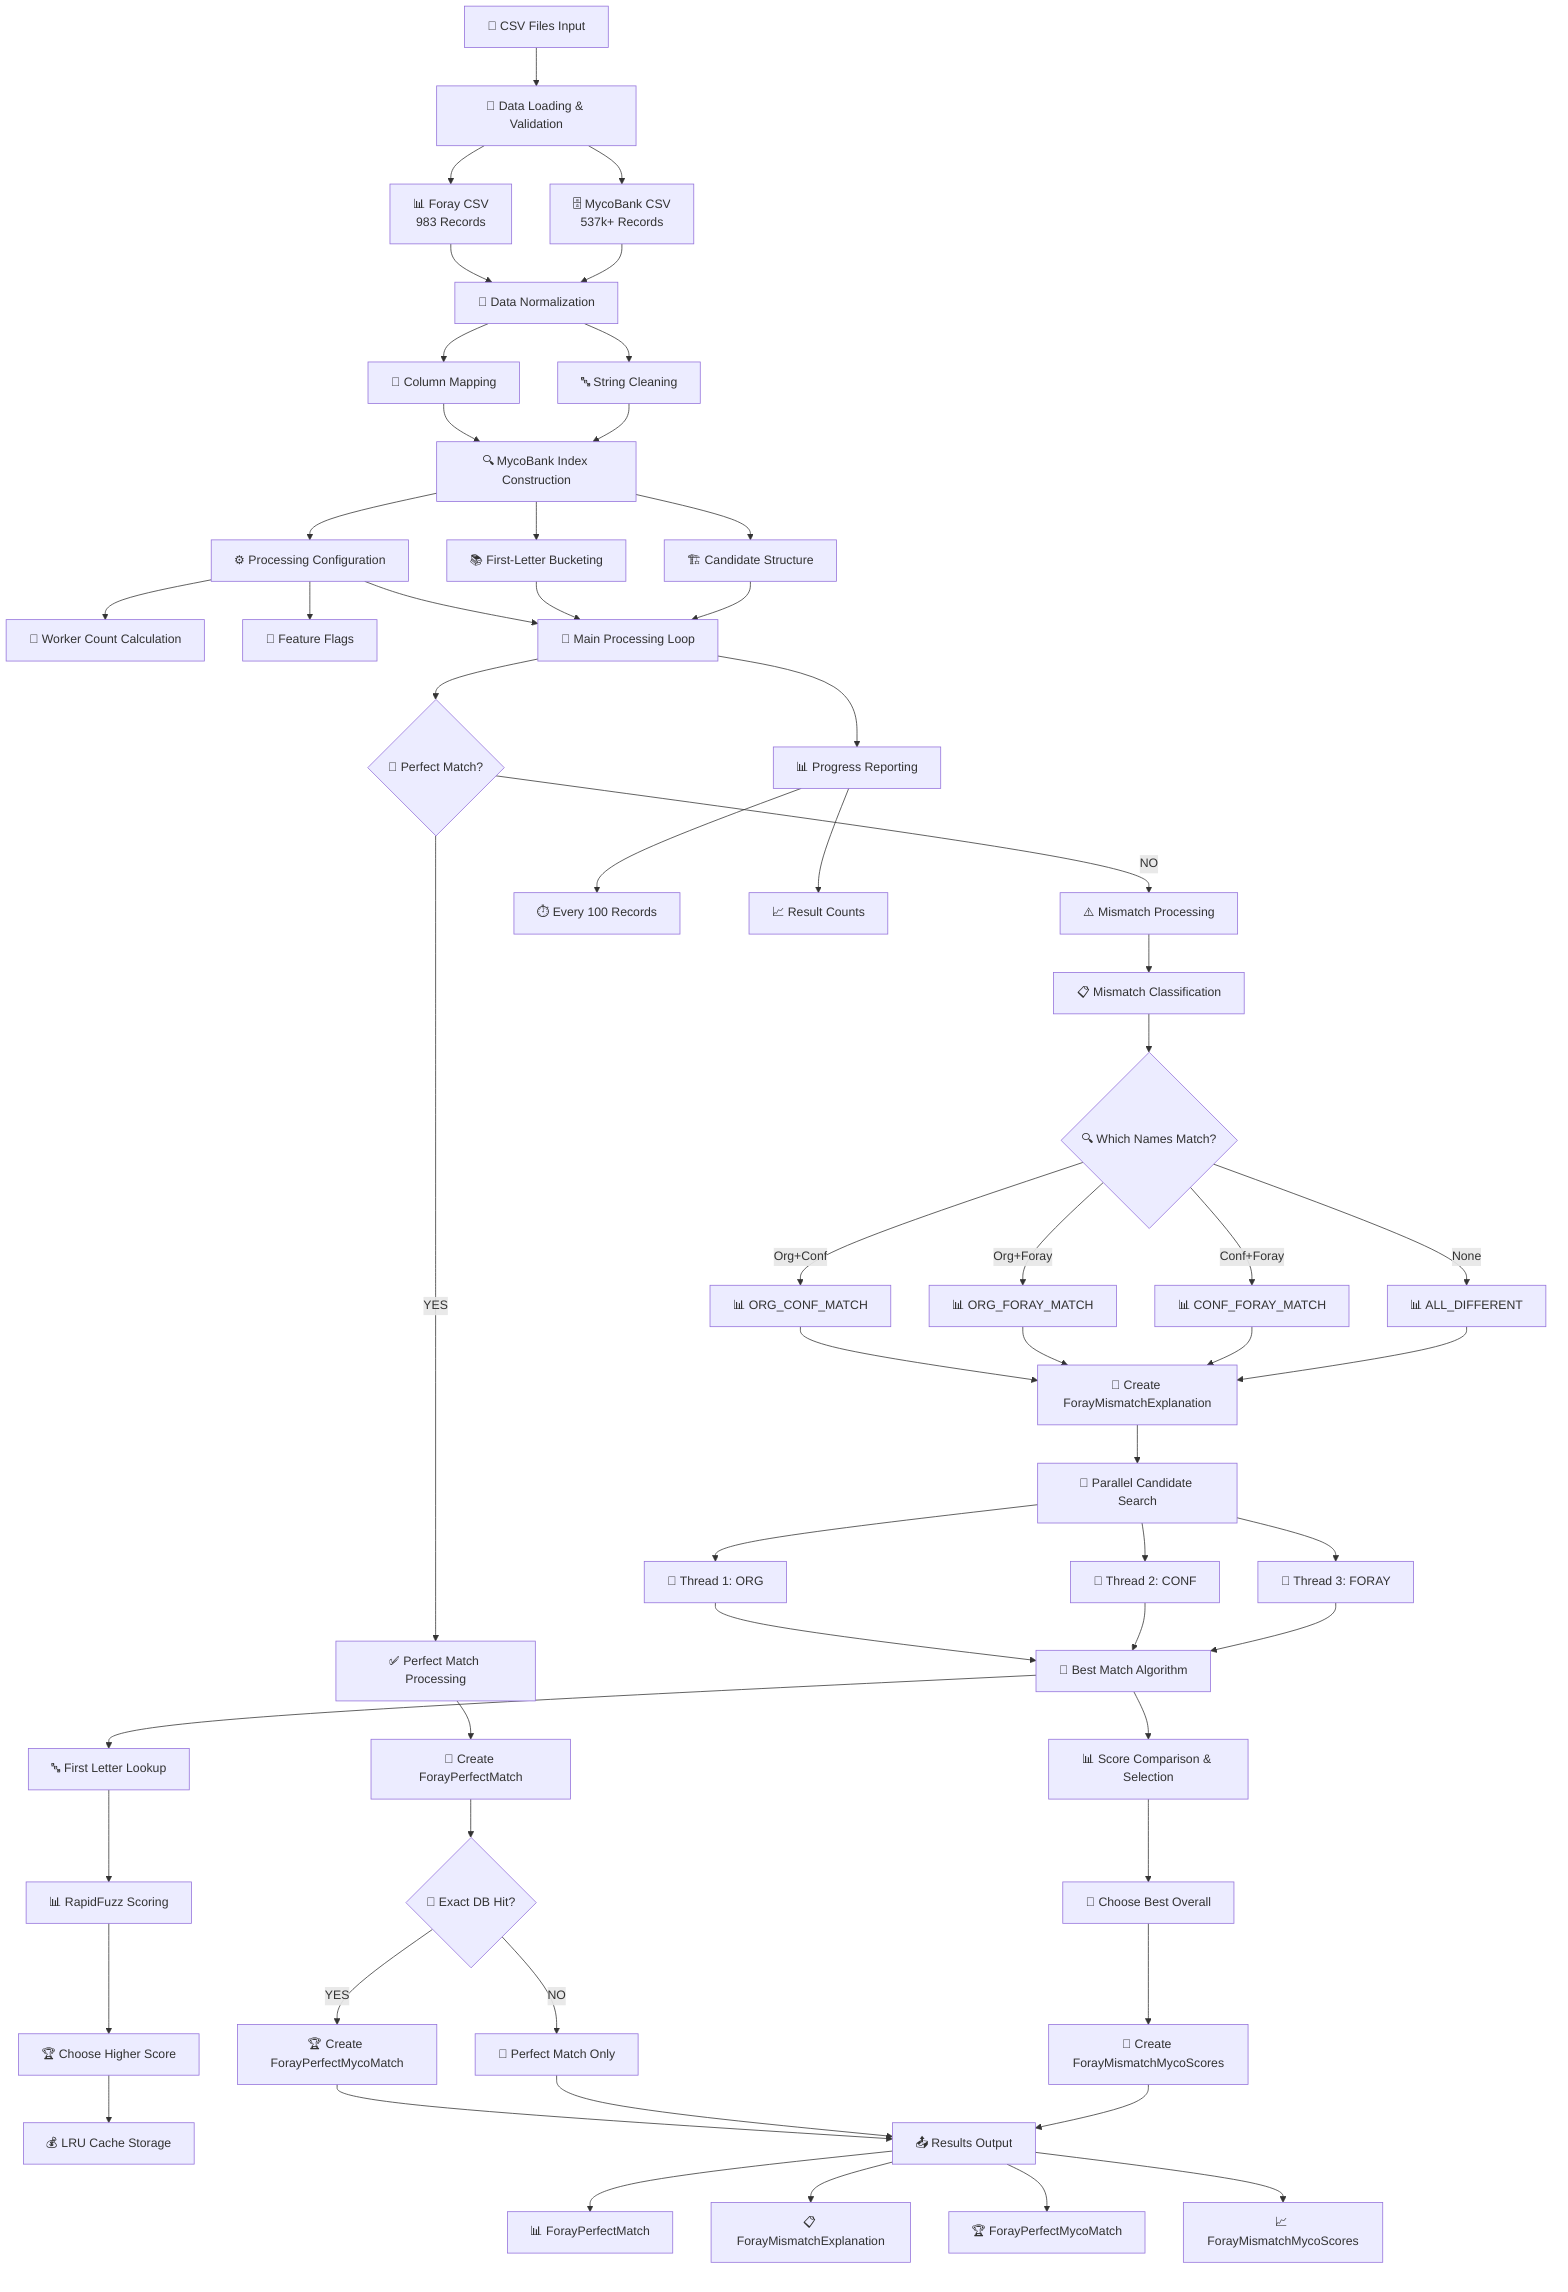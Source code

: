flowchart TD
    %% Input Stage
    A[📁 CSV Files Input] --> B[🔄 Data Loading & Validation]
    B --> B1[📊 Foray CSV<br/>983 Records]
    B --> B2[🗄️ MycoBank CSV<br/>537k+ Records]
    
    %% Data Processing Stage
    B1 --> C[🧹 Data Normalization]
    B2 --> C
    C --> C1[📝 Column Mapping]
    C --> C2[🔤 String Cleaning]
    
    %% Index Building Stage
    C1 --> D[🔍 MycoBank Index Construction]
    C2 --> D
    D --> D1[📚 First-Letter Bucketing]
    D --> D2[🏗️ Candidate Structure]
    
    %% Processing Configuration
    D --> E[⚙️ Processing Configuration]
    E --> E1[🧵 Worker Count Calculation]
    E --> E2[🚩 Feature Flags]
    
    %% Main Processing Loop
    E --> F[🔄 Main Processing Loop]
    D1 --> F
    D2 --> F
    
    %% Record Processing Decision Tree
    F --> G{🎯 Perfect Match?}
    
    %% Perfect Match Path
    G -->|YES| H[✅ Perfect Match Processing]
    H --> H1[💾 Create ForayPerfectMatch]
    H1 --> H2{🎯 Exact DB Hit?}
    H2 -->|YES| H3[🏆 Create ForayPerfectMycoMatch]
    H2 -->|NO| H4[📝 Perfect Match Only]
    
    %% Mismatch Path
    G -->|NO| I[⚠️ Mismatch Processing]
    I --> I1[📋 Mismatch Classification]
    I1 --> I2{🔍 Which Names Match?}
    I2 -->|Org+Conf| I3[📊 ORG_CONF_MATCH]
    I2 -->|Org+Foray| I4[📊 ORG_FORAY_MATCH]  
    I2 -->|Conf+Foray| I5[📊 CONF_FORAY_MATCH]
    I2 -->|None| I6[📊 ALL_DIFFERENT]
    
    I3 --> J[💾 Create ForayMismatchExplanation]
    I4 --> J
    I5 --> J
    I6 --> J
    
    %% Parallel Candidate Search
    J --> K[🔄 Parallel Candidate Search]
    K --> K1[🧵 Thread 1: ORG]
    K --> K2[🧵 Thread 2: CONF]
    K --> K3[🧵 Thread 3: FORAY]
    
    %% Best Match Algorithm
    K1 --> L[🎯 Best Match Algorithm]
    K2 --> L
    K3 --> L
    L --> L1[🔤 First Letter Lookup]
    L1 --> L2[📊 RapidFuzz Scoring]
    L2 --> L3[🏆 Choose Higher Score]
    L3 --> L4[💰 LRU Cache Storage]
    
    %% Result Selection
    L --> M[📊 Score Comparison & Selection]
    M --> M1[🥇 Choose Best Overall]
    M1 --> M2[💾 Create ForayMismatchMycoScores]
    
    %% Output Stage
    H3 --> N[📤 Results Output]
    H4 --> N
    M2 --> N
    
    N --> N1[📊 ForayPerfectMatch]
    N --> N2[📋 ForayMismatchExplanation]
    N --> N3[🏆 ForayPerfectMycoMatch]
    N --> N4[📈 ForayMismatchMycoScores]
    
    %% Progress Reporting
    F --> P[📊 Progress Reporting]
    P --> P1[⏱️ Every 100 Records]
    P --> P2[📈 Result Counts]